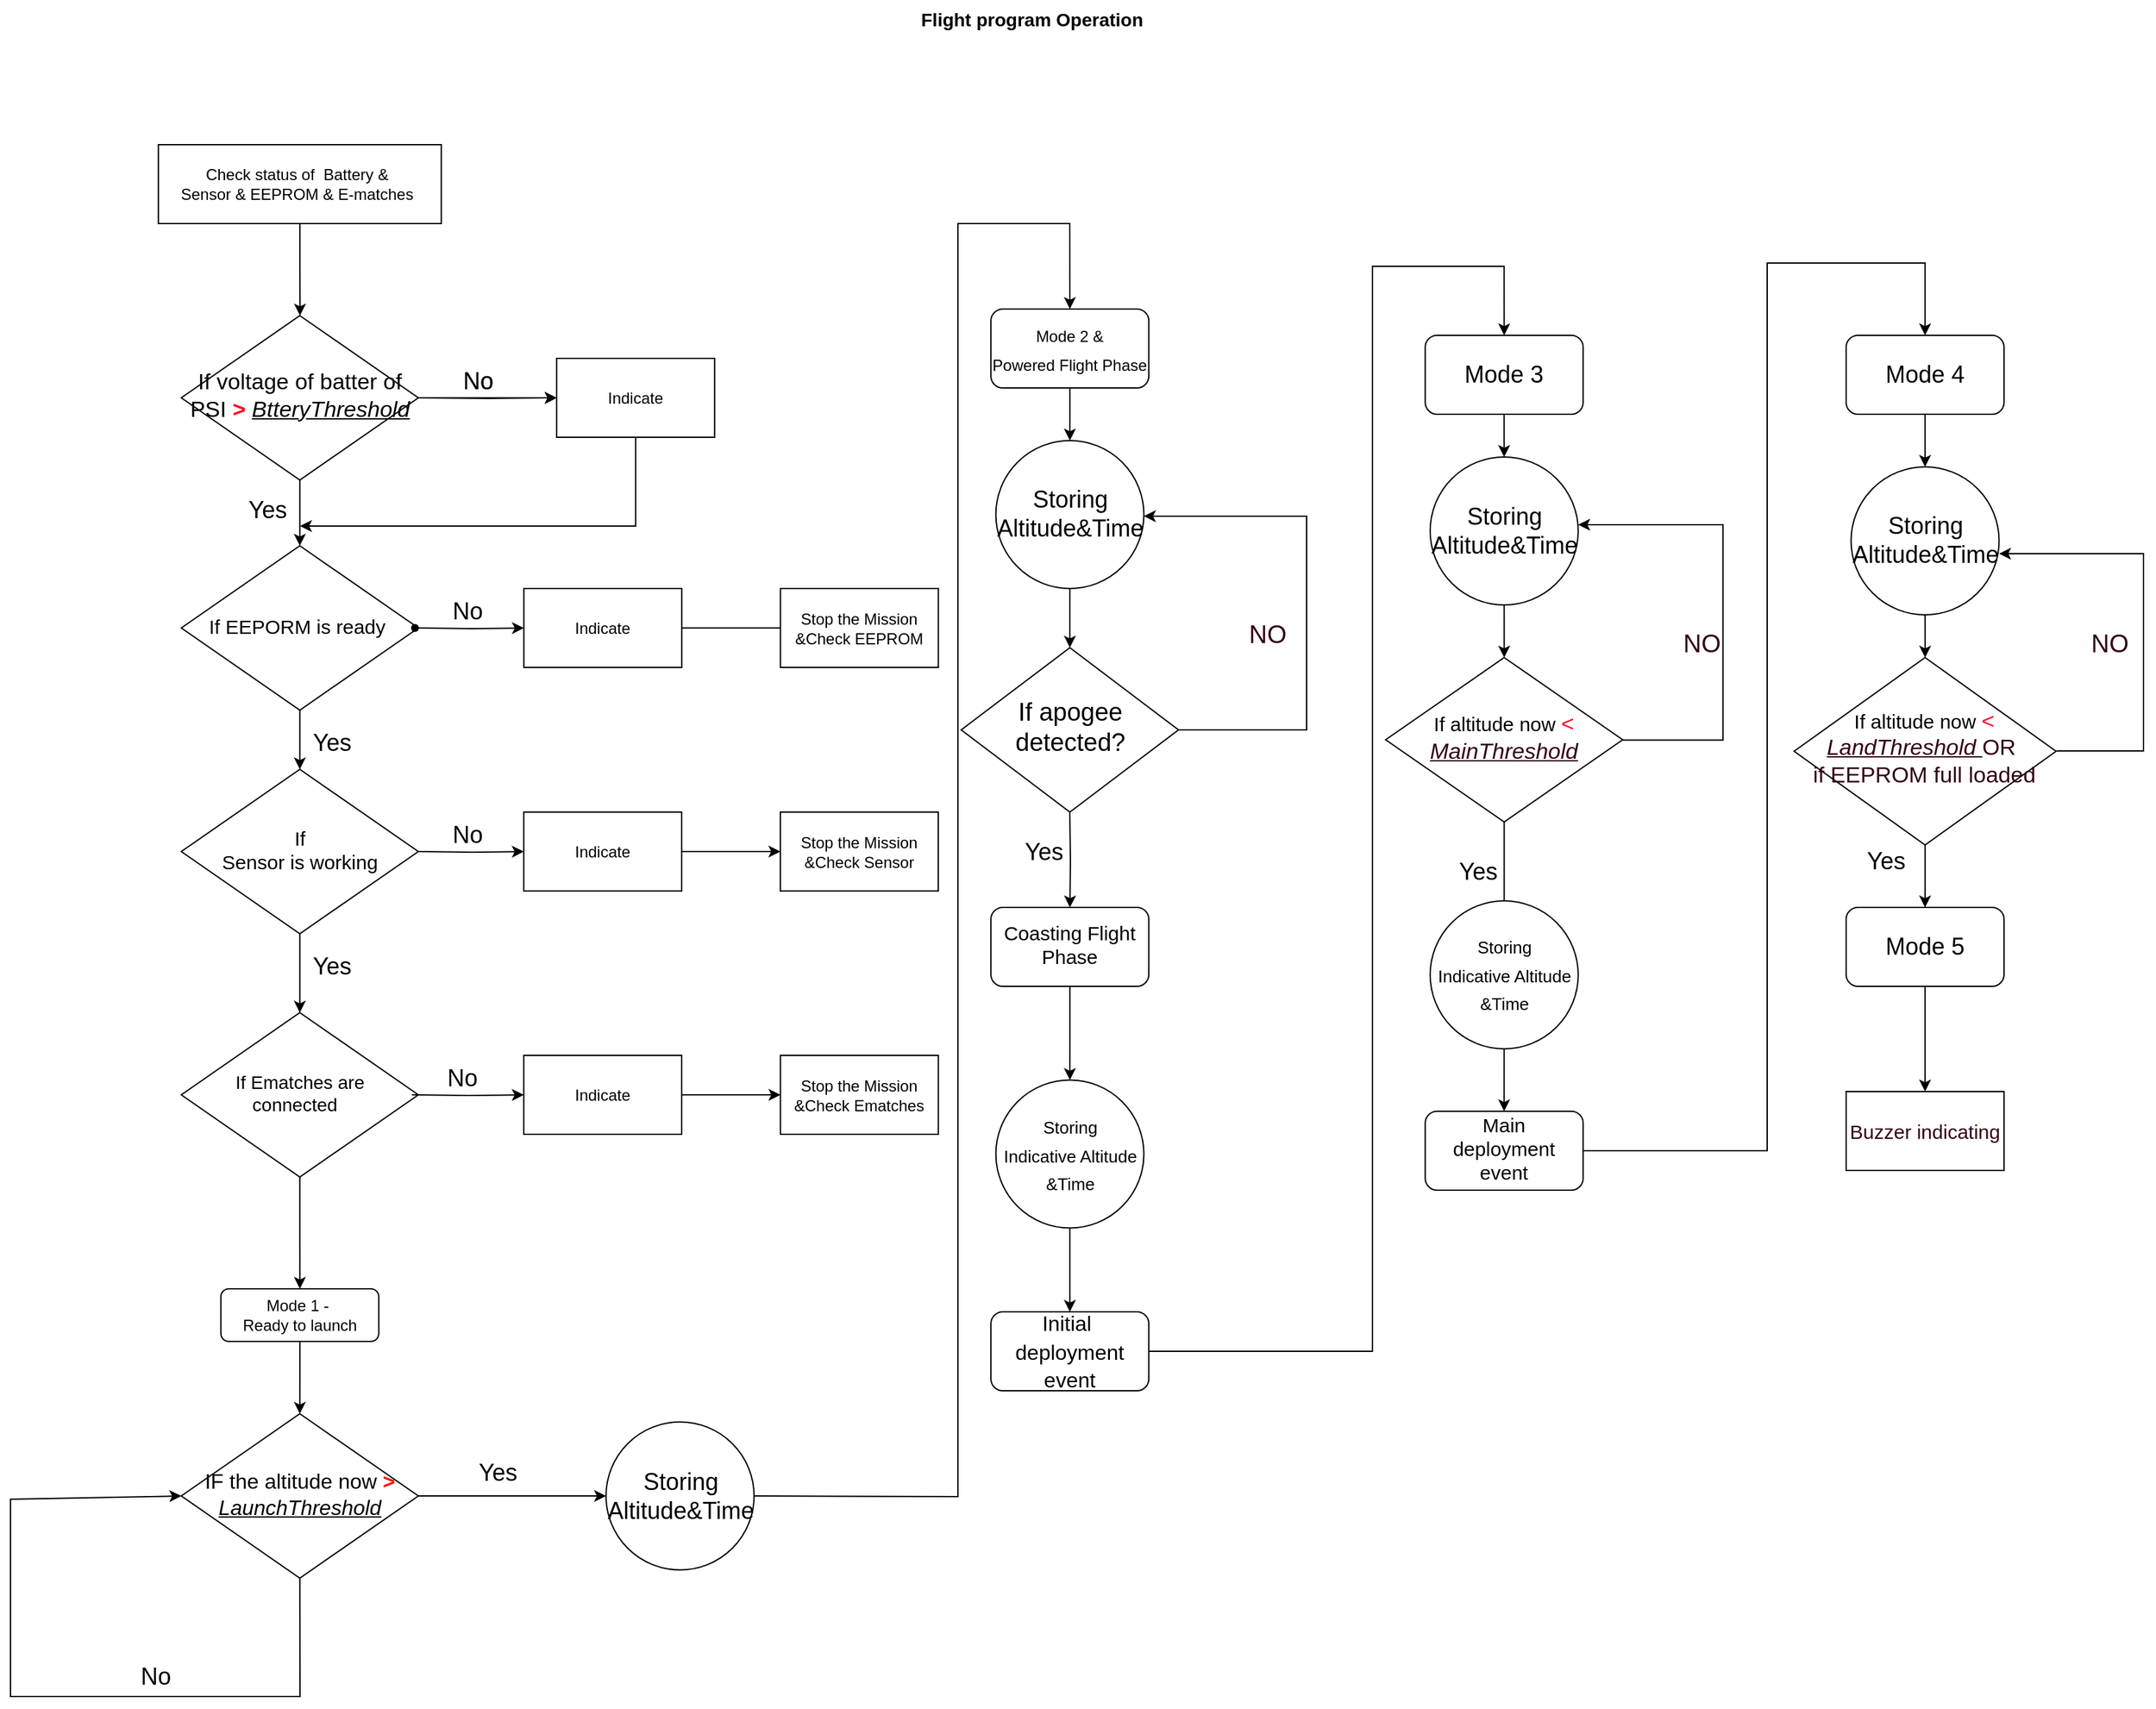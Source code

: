<mxfile version="17.4.6" type="device"><diagram id="C5RBs43oDa-KdzZeNtuy" name="Page-1"><mxGraphModel dx="311" dy="1772" grid="1" gridSize="10" guides="1" tooltips="1" connect="1" arrows="1" fold="1" page="1" pageScale="1" pageWidth="827" pageHeight="1169" math="0" shadow="0"><root><mxCell id="WIyWlLk6GJQsqaUBKTNV-0"/><mxCell id="WIyWlLk6GJQsqaUBKTNV-1" parent="WIyWlLk6GJQsqaUBKTNV-0"/><mxCell id="fa7HkZeLNFSOT3zrLutz-175" value="" style="edgeStyle=orthogonalEdgeStyle;rounded=0;orthogonalLoop=1;jettySize=auto;html=1;" parent="WIyWlLk6GJQsqaUBKTNV-1" source="fa7HkZeLNFSOT3zrLutz-176" edge="1"><mxGeometry relative="1" as="geometry"><mxPoint x="1070" y="-210" as="targetPoint"/></mxGeometry></mxCell><mxCell id="fa7HkZeLNFSOT3zrLutz-176" value="Check status of&amp;nbsp; Battery &amp;amp;&amp;nbsp;&lt;br&gt;Sensor &amp;amp; EEPROM &amp;amp; E-matches&amp;nbsp;" style="rounded=0;whiteSpace=wrap;html=1;fontColor=default;strokeColor=default;fillColor=default;" parent="WIyWlLk6GJQsqaUBKTNV-1" vertex="1"><mxGeometry x="962.36" y="-340" width="215" height="60" as="geometry"/></mxCell><mxCell id="fa7HkZeLNFSOT3zrLutz-199" value="&lt;strong style=&quot;box-sizing: border-box ; font-weight: bolder ; font-size: 14px ; font-style: normal ; letter-spacing: normal ; text-align: left ; text-indent: 0px ; text-transform: none ; word-spacing: 0px ; background-color: rgb(255 , 255 , 255)&quot;&gt;Flight program Operation&lt;br&gt;&lt;br&gt;&lt;/strong&gt;" style="text;whiteSpace=wrap;html=1;fontColor=default;" parent="WIyWlLk6GJQsqaUBKTNV-1" vertex="1"><mxGeometry x="1540" y="-450" width="185.14" height="30" as="geometry"/></mxCell><mxCell id="byVWKAWl2Im6Nsy-LU56-6" value="" style="edgeStyle=orthogonalEdgeStyle;rounded=0;orthogonalLoop=1;jettySize=auto;html=1;fontSize=18;" parent="WIyWlLk6GJQsqaUBKTNV-1" source="byVWKAWl2Im6Nsy-LU56-0" target="byVWKAWl2Im6Nsy-LU56-3" edge="1"><mxGeometry relative="1" as="geometry"/></mxCell><mxCell id="byVWKAWl2Im6Nsy-LU56-15" value="" style="edgeStyle=orthogonalEdgeStyle;rounded=0;orthogonalLoop=1;jettySize=auto;html=1;fontSize=18;" parent="WIyWlLk6GJQsqaUBKTNV-1" source="byVWKAWl2Im6Nsy-LU56-0" target="byVWKAWl2Im6Nsy-LU56-13" edge="1"><mxGeometry relative="1" as="geometry"/></mxCell><mxCell id="byVWKAWl2Im6Nsy-LU56-0" value="&lt;font style=&quot;font-size: 17px&quot;&gt;&lt;font style=&quot;font-size: 17px&quot;&gt;If voltage of batter of PSI&lt;/font&gt;&lt;font style=&quot;font-size: 17px&quot;&gt; &lt;b&gt;&lt;font color=&quot;#ff051e&quot;&gt;&amp;gt;&lt;/font&gt;&lt;/b&gt;&lt;/font&gt; &lt;i&gt;&lt;u&gt;BtteryThreshold&lt;/u&gt;&lt;/i&gt;&lt;/font&gt;" style="rhombus;whiteSpace=wrap;html=1;shadow=0;fontFamily=Helvetica;fontSize=12;align=center;strokeWidth=1;spacing=6;spacingTop=-4;fillColor=default;strokeColor=default;fontColor=default;" parent="WIyWlLk6GJQsqaUBKTNV-1" vertex="1"><mxGeometry x="979.79" y="-210" width="180.14" height="125" as="geometry"/></mxCell><mxCell id="byVWKAWl2Im6Nsy-LU56-7" value="" style="edgeStyle=orthogonalEdgeStyle;rounded=0;orthogonalLoop=1;jettySize=auto;html=1;fontSize=18;" parent="WIyWlLk6GJQsqaUBKTNV-1" source="byVWKAWl2Im6Nsy-LU56-3" target="byVWKAWl2Im6Nsy-LU56-4" edge="1"><mxGeometry relative="1" as="geometry"/></mxCell><mxCell id="byVWKAWl2Im6Nsy-LU56-3" value="&lt;font style=&quot;font-size: 15px&quot;&gt;If EEPORM is ready&amp;nbsp;&lt;/font&gt;" style="rhombus;whiteSpace=wrap;html=1;shadow=0;fontFamily=Helvetica;fontSize=12;align=center;strokeWidth=1;spacing=6;spacingTop=-4;fillColor=default;strokeColor=default;fontColor=default;" parent="WIyWlLk6GJQsqaUBKTNV-1" vertex="1"><mxGeometry x="979.79" y="-35" width="180.14" height="125" as="geometry"/></mxCell><mxCell id="byVWKAWl2Im6Nsy-LU56-8" value="" style="edgeStyle=orthogonalEdgeStyle;rounded=0;orthogonalLoop=1;jettySize=auto;html=1;fontSize=18;" parent="WIyWlLk6GJQsqaUBKTNV-1" source="byVWKAWl2Im6Nsy-LU56-4" target="byVWKAWl2Im6Nsy-LU56-5" edge="1"><mxGeometry relative="1" as="geometry"/></mxCell><mxCell id="byVWKAWl2Im6Nsy-LU56-4" value="&lt;font style=&quot;font-size: 15px&quot;&gt;If &lt;br&gt;Sensor is working&lt;/font&gt;" style="rhombus;whiteSpace=wrap;html=1;shadow=0;fontFamily=Helvetica;fontSize=12;align=center;strokeWidth=1;spacing=6;spacingTop=-4;fillColor=default;strokeColor=default;fontColor=default;" parent="WIyWlLk6GJQsqaUBKTNV-1" vertex="1"><mxGeometry x="979.79" y="135" width="180.14" height="125" as="geometry"/></mxCell><mxCell id="byVWKAWl2Im6Nsy-LU56-44" value="" style="edgeStyle=orthogonalEdgeStyle;rounded=0;orthogonalLoop=1;jettySize=auto;html=1;fontSize=18;" parent="WIyWlLk6GJQsqaUBKTNV-1" source="byVWKAWl2Im6Nsy-LU56-5" target="byVWKAWl2Im6Nsy-LU56-43" edge="1"><mxGeometry relative="1" as="geometry"/></mxCell><mxCell id="byVWKAWl2Im6Nsy-LU56-5" value="&lt;font style=&quot;font-size: 14px&quot;&gt;If Ematches are connected&amp;nbsp;&amp;nbsp;&lt;/font&gt;" style="rhombus;whiteSpace=wrap;html=1;shadow=0;fontFamily=Helvetica;fontSize=12;align=center;strokeWidth=1;spacing=6;spacingTop=-4;fillColor=default;strokeColor=default;fontColor=default;" parent="WIyWlLk6GJQsqaUBKTNV-1" vertex="1"><mxGeometry x="979.79" y="320" width="180.14" height="125" as="geometry"/></mxCell><mxCell id="byVWKAWl2Im6Nsy-LU56-9" value="Yes" style="text;html=1;align=center;verticalAlign=middle;resizable=0;points=[];autosize=1;strokeColor=none;fillColor=none;fontSize=18;" parent="WIyWlLk6GJQsqaUBKTNV-1" vertex="1"><mxGeometry x="1025.07" y="-77.5" width="40" height="30" as="geometry"/></mxCell><mxCell id="byVWKAWl2Im6Nsy-LU56-10" value="Yes" style="text;html=1;align=center;verticalAlign=middle;resizable=0;points=[];autosize=1;strokeColor=none;fillColor=none;fontSize=18;" parent="WIyWlLk6GJQsqaUBKTNV-1" vertex="1"><mxGeometry x="1074.0" y="100" width="40" height="30" as="geometry"/></mxCell><mxCell id="byVWKAWl2Im6Nsy-LU56-11" value="Yes" style="text;html=1;align=center;verticalAlign=middle;resizable=0;points=[];autosize=1;strokeColor=none;fillColor=none;fontSize=18;" parent="WIyWlLk6GJQsqaUBKTNV-1" vertex="1"><mxGeometry x="1074.0" y="270" width="40" height="30" as="geometry"/></mxCell><mxCell id="byVWKAWl2Im6Nsy-LU56-12" value="No" style="text;html=1;align=center;verticalAlign=middle;resizable=0;points=[];autosize=1;strokeColor=none;fillColor=none;fontSize=18;" parent="WIyWlLk6GJQsqaUBKTNV-1" vertex="1"><mxGeometry x="1185.07" y="-175" width="40" height="30" as="geometry"/></mxCell><mxCell id="byVWKAWl2Im6Nsy-LU56-17" value="" style="edgeStyle=orthogonalEdgeStyle;rounded=0;orthogonalLoop=1;jettySize=auto;html=1;fontSize=18;" parent="WIyWlLk6GJQsqaUBKTNV-1" source="byVWKAWl2Im6Nsy-LU56-13" edge="1"><mxGeometry relative="1" as="geometry"><mxPoint x="1070" y="-50" as="targetPoint"/><Array as="points"><mxPoint x="1325" y="-50"/></Array></mxGeometry></mxCell><mxCell id="byVWKAWl2Im6Nsy-LU56-13" value="Indicate" style="rounded=0;whiteSpace=wrap;html=1;fontColor=default;strokeColor=default;fillColor=default;" parent="WIyWlLk6GJQsqaUBKTNV-1" vertex="1"><mxGeometry x="1265.07" y="-177.5" width="120" height="60" as="geometry"/></mxCell><mxCell id="byVWKAWl2Im6Nsy-LU56-16" value="" style="shape=waypoint;sketch=0;size=6;pointerEvents=1;points=[];fillColor=default;resizable=0;rotatable=0;perimeter=centerPerimeter;snapToPoint=1;rounded=0;" parent="WIyWlLk6GJQsqaUBKTNV-1" vertex="1"><mxGeometry x="1137.36" y="7.5" width="40" height="40" as="geometry"/></mxCell><mxCell id="byVWKAWl2Im6Nsy-LU56-18" value="No" style="text;html=1;align=center;verticalAlign=middle;resizable=0;points=[];autosize=1;strokeColor=none;fillColor=none;fontSize=18;" parent="WIyWlLk6GJQsqaUBKTNV-1" vertex="1"><mxGeometry x="1185.07" y="-175" width="40" height="30" as="geometry"/></mxCell><mxCell id="byVWKAWl2Im6Nsy-LU56-19" value="" style="edgeStyle=orthogonalEdgeStyle;rounded=0;orthogonalLoop=1;jettySize=auto;html=1;fontSize=18;" parent="WIyWlLk6GJQsqaUBKTNV-1" target="byVWKAWl2Im6Nsy-LU56-20" edge="1"><mxGeometry relative="1" as="geometry"><mxPoint x="1159.93" y="-147.5" as="sourcePoint"/></mxGeometry></mxCell><mxCell id="byVWKAWl2Im6Nsy-LU56-20" value="Indicate" style="rounded=0;whiteSpace=wrap;html=1;fontColor=default;strokeColor=default;fillColor=default;" parent="WIyWlLk6GJQsqaUBKTNV-1" vertex="1"><mxGeometry x="1265.07" y="-177.5" width="120" height="60" as="geometry"/></mxCell><mxCell id="byVWKAWl2Im6Nsy-LU56-26" value="" style="edgeStyle=orthogonalEdgeStyle;rounded=0;orthogonalLoop=1;jettySize=auto;html=1;fontSize=18;" parent="WIyWlLk6GJQsqaUBKTNV-1" target="byVWKAWl2Im6Nsy-LU56-27" edge="1"><mxGeometry relative="1" as="geometry"><mxPoint x="1159.93" y="27.5" as="sourcePoint"/></mxGeometry></mxCell><mxCell id="byVWKAWl2Im6Nsy-LU56-30" value="" style="edgeStyle=orthogonalEdgeStyle;rounded=0;orthogonalLoop=1;jettySize=auto;html=1;fontSize=18;" parent="WIyWlLk6GJQsqaUBKTNV-1" source="byVWKAWl2Im6Nsy-LU56-27" target="byVWKAWl2Im6Nsy-LU56-29" edge="1"><mxGeometry relative="1" as="geometry"/></mxCell><mxCell id="byVWKAWl2Im6Nsy-LU56-27" value="Indicate" style="rounded=0;whiteSpace=wrap;html=1;fontColor=default;strokeColor=default;fillColor=default;" parent="WIyWlLk6GJQsqaUBKTNV-1" vertex="1"><mxGeometry x="1240.14" y="-2.5" width="120" height="60" as="geometry"/></mxCell><mxCell id="byVWKAWl2Im6Nsy-LU56-28" value="No" style="text;html=1;align=center;verticalAlign=middle;resizable=0;points=[];autosize=1;strokeColor=none;fillColor=none;fontSize=18;" parent="WIyWlLk6GJQsqaUBKTNV-1" vertex="1"><mxGeometry x="1177.36" width="40" height="30" as="geometry"/></mxCell><mxCell id="byVWKAWl2Im6Nsy-LU56-29" value="" style="shape=waypoint;sketch=0;size=6;pointerEvents=1;points=[];fillColor=default;resizable=0;rotatable=0;perimeter=centerPerimeter;snapToPoint=1;rounded=0;" parent="WIyWlLk6GJQsqaUBKTNV-1" vertex="1"><mxGeometry x="1475.07" y="7.5" width="40" height="40" as="geometry"/></mxCell><mxCell id="byVWKAWl2Im6Nsy-LU56-31" value="Stop the Mission &amp;amp;Check EEPROM" style="rounded=0;whiteSpace=wrap;html=1;fontColor=default;strokeColor=default;fillColor=default;" parent="WIyWlLk6GJQsqaUBKTNV-1" vertex="1"><mxGeometry x="1435.14" y="-2.5" width="120" height="60" as="geometry"/></mxCell><mxCell id="byVWKAWl2Im6Nsy-LU56-32" value="" style="edgeStyle=orthogonalEdgeStyle;rounded=0;orthogonalLoop=1;jettySize=auto;html=1;fontSize=18;" parent="WIyWlLk6GJQsqaUBKTNV-1" target="byVWKAWl2Im6Nsy-LU56-33" edge="1"><mxGeometry relative="1" as="geometry"><mxPoint x="1159.93" y="197.5" as="sourcePoint"/></mxGeometry></mxCell><mxCell id="byVWKAWl2Im6Nsy-LU56-36" value="" style="edgeStyle=orthogonalEdgeStyle;rounded=0;orthogonalLoop=1;jettySize=auto;html=1;fontSize=18;" parent="WIyWlLk6GJQsqaUBKTNV-1" source="byVWKAWl2Im6Nsy-LU56-33" target="byVWKAWl2Im6Nsy-LU56-35" edge="1"><mxGeometry relative="1" as="geometry"/></mxCell><mxCell id="byVWKAWl2Im6Nsy-LU56-33" value="Indicate" style="rounded=0;whiteSpace=wrap;html=1;fontColor=default;strokeColor=default;fillColor=default;" parent="WIyWlLk6GJQsqaUBKTNV-1" vertex="1"><mxGeometry x="1240.07" y="167.5" width="120" height="60" as="geometry"/></mxCell><mxCell id="byVWKAWl2Im6Nsy-LU56-34" value="No" style="text;html=1;align=center;verticalAlign=middle;resizable=0;points=[];autosize=1;strokeColor=none;fillColor=none;fontSize=18;" parent="WIyWlLk6GJQsqaUBKTNV-1" vertex="1"><mxGeometry x="1177.36" y="170" width="40" height="30" as="geometry"/></mxCell><mxCell id="byVWKAWl2Im6Nsy-LU56-35" value="Stop the Mission &amp;amp;Check Sensor" style="rounded=0;whiteSpace=wrap;html=1;fontColor=default;strokeColor=default;fillColor=default;" parent="WIyWlLk6GJQsqaUBKTNV-1" vertex="1"><mxGeometry x="1435.07" y="167.5" width="120" height="60" as="geometry"/></mxCell><mxCell id="byVWKAWl2Im6Nsy-LU56-37" value="" style="edgeStyle=orthogonalEdgeStyle;rounded=0;orthogonalLoop=1;jettySize=auto;html=1;fontSize=18;" parent="WIyWlLk6GJQsqaUBKTNV-1" target="byVWKAWl2Im6Nsy-LU56-39" edge="1"><mxGeometry relative="1" as="geometry"><mxPoint x="1155.07" y="382.5" as="sourcePoint"/></mxGeometry></mxCell><mxCell id="byVWKAWl2Im6Nsy-LU56-38" value="" style="edgeStyle=orthogonalEdgeStyle;rounded=0;orthogonalLoop=1;jettySize=auto;html=1;fontSize=18;" parent="WIyWlLk6GJQsqaUBKTNV-1" source="byVWKAWl2Im6Nsy-LU56-39" target="byVWKAWl2Im6Nsy-LU56-41" edge="1"><mxGeometry relative="1" as="geometry"/></mxCell><mxCell id="byVWKAWl2Im6Nsy-LU56-39" value="Indicate" style="rounded=0;whiteSpace=wrap;html=1;fontColor=default;strokeColor=default;fillColor=default;" parent="WIyWlLk6GJQsqaUBKTNV-1" vertex="1"><mxGeometry x="1240.07" y="352.5" width="120" height="60" as="geometry"/></mxCell><mxCell id="byVWKAWl2Im6Nsy-LU56-40" value="No" style="text;html=1;align=center;verticalAlign=middle;resizable=0;points=[];autosize=1;strokeColor=none;fillColor=none;fontSize=18;" parent="WIyWlLk6GJQsqaUBKTNV-1" vertex="1"><mxGeometry x="1172.5" y="355" width="40" height="30" as="geometry"/></mxCell><mxCell id="byVWKAWl2Im6Nsy-LU56-41" value="Stop the Mission &amp;amp;Check Ematches" style="rounded=0;whiteSpace=wrap;html=1;fontColor=default;strokeColor=default;fillColor=default;" parent="WIyWlLk6GJQsqaUBKTNV-1" vertex="1"><mxGeometry x="1435.14" y="352.5" width="120" height="60" as="geometry"/></mxCell><mxCell id="byVWKAWl2Im6Nsy-LU56-57" value="" style="edgeStyle=orthogonalEdgeStyle;rounded=0;orthogonalLoop=1;jettySize=auto;html=1;fontSize=19;fontColor=#FF1303;" parent="WIyWlLk6GJQsqaUBKTNV-1" source="byVWKAWl2Im6Nsy-LU56-43" target="byVWKAWl2Im6Nsy-LU56-45" edge="1"><mxGeometry relative="1" as="geometry"/></mxCell><mxCell id="byVWKAWl2Im6Nsy-LU56-43" value="Mode 1 -&amp;nbsp;&lt;br&gt;Ready to launch" style="rounded=1;whiteSpace=wrap;html=1;fontSize=12;glass=0;strokeWidth=1;shadow=0;fillColor=default;strokeColor=default;fontColor=default;" parent="WIyWlLk6GJQsqaUBKTNV-1" vertex="1"><mxGeometry x="1009.86" y="530" width="120" height="40" as="geometry"/></mxCell><mxCell id="byVWKAWl2Im6Nsy-LU56-47" value="" style="edgeStyle=orthogonalEdgeStyle;rounded=0;orthogonalLoop=1;jettySize=auto;html=1;fontSize=19;fontColor=#FF1303;" parent="WIyWlLk6GJQsqaUBKTNV-1" source="byVWKAWl2Im6Nsy-LU56-45" target="byVWKAWl2Im6Nsy-LU56-46" edge="1"><mxGeometry relative="1" as="geometry"/></mxCell><mxCell id="byVWKAWl2Im6Nsy-LU56-45" value="&lt;font style=&quot;font-size: 16px&quot;&gt;IF the altitude now &lt;font style=&quot;font-size: 16px&quot;&gt;&lt;b&gt;&lt;font color=&quot;#ff1303&quot;&gt;&amp;gt;&lt;/font&gt;&lt;/b&gt;&lt;br&gt;&lt;i&gt;&lt;u&gt;LaunchThreshold&lt;/u&gt;&lt;/i&gt;&lt;br&gt;&lt;/font&gt;&lt;/font&gt;" style="rhombus;whiteSpace=wrap;html=1;shadow=0;fontFamily=Helvetica;fontSize=12;align=center;strokeWidth=1;spacing=6;spacingTop=-4;fillColor=default;strokeColor=default;fontColor=default;" parent="WIyWlLk6GJQsqaUBKTNV-1" vertex="1"><mxGeometry x="979.79" y="625" width="180.14" height="125" as="geometry"/></mxCell><mxCell id="byVWKAWl2Im6Nsy-LU56-46" value="Storing Altitude&amp;amp;Time" style="ellipse;whiteSpace=wrap;html=1;aspect=fixed;fontSize=18;" parent="WIyWlLk6GJQsqaUBKTNV-1" vertex="1"><mxGeometry x="1302.57" y="631.25" width="112.5" height="112.5" as="geometry"/></mxCell><mxCell id="byVWKAWl2Im6Nsy-LU56-48" value="Yes" style="text;html=1;align=center;verticalAlign=middle;resizable=0;points=[];autosize=1;strokeColor=none;fillColor=none;fontSize=18;" parent="WIyWlLk6GJQsqaUBKTNV-1" vertex="1"><mxGeometry x="1200.07" y="655" width="40" height="30" as="geometry"/></mxCell><mxCell id="byVWKAWl2Im6Nsy-LU56-49" value="No" style="text;html=1;align=center;verticalAlign=middle;resizable=0;points=[];autosize=1;strokeColor=none;fillColor=none;fontSize=18;" parent="WIyWlLk6GJQsqaUBKTNV-1" vertex="1"><mxGeometry x="939.79" y="810" width="40" height="30" as="geometry"/></mxCell><mxCell id="byVWKAWl2Im6Nsy-LU56-60" value="" style="endArrow=classic;html=1;rounded=0;fontSize=19;fontColor=#FF1303;exitX=1;exitY=0.5;exitDx=0;exitDy=0;entryX=0.5;entryY=0;entryDx=0;entryDy=0;" parent="WIyWlLk6GJQsqaUBKTNV-1" source="byVWKAWl2Im6Nsy-LU56-46" target="byVWKAWl2Im6Nsy-LU56-96" edge="1"><mxGeometry width="50" height="50" relative="1" as="geometry"><mxPoint x="830" y="400" as="sourcePoint"/><mxPoint x="1780" y="-260" as="targetPoint"/><Array as="points"><mxPoint x="1570" y="688"/><mxPoint x="1570" y="-280"/><mxPoint x="1655" y="-280"/></Array></mxGeometry></mxCell><mxCell id="byVWKAWl2Im6Nsy-LU56-66" value="" style="edgeStyle=orthogonalEdgeStyle;rounded=0;orthogonalLoop=1;jettySize=auto;html=1;fontSize=19;fontColor=#FF1303;" parent="WIyWlLk6GJQsqaUBKTNV-1" source="byVWKAWl2Im6Nsy-LU56-63" edge="1"><mxGeometry relative="1" as="geometry"><mxPoint x="1655.07" y="42.5" as="targetPoint"/></mxGeometry></mxCell><mxCell id="byVWKAWl2Im6Nsy-LU56-63" value="Storing Altitude&amp;amp;Time" style="ellipse;whiteSpace=wrap;html=1;aspect=fixed;fontSize=18;" parent="WIyWlLk6GJQsqaUBKTNV-1" vertex="1"><mxGeometry x="1598.82" y="-115" width="112.5" height="112.5" as="geometry"/></mxCell><mxCell id="byVWKAWl2Im6Nsy-LU56-71" value="" style="edgeStyle=orthogonalEdgeStyle;rounded=0;orthogonalLoop=1;jettySize=auto;html=1;fontSize=19;fontColor=#33001A;" parent="WIyWlLk6GJQsqaUBKTNV-1" target="byVWKAWl2Im6Nsy-LU56-70" edge="1"><mxGeometry relative="1" as="geometry"><mxPoint x="1655" y="167.451" as="sourcePoint"/></mxGeometry></mxCell><mxCell id="byVWKAWl2Im6Nsy-LU56-65" value="&lt;font style=&quot;font-size: 19px&quot;&gt;If apogee detected?&lt;/font&gt;" style="rhombus;whiteSpace=wrap;html=1;shadow=0;fontFamily=Helvetica;fontSize=12;align=center;strokeWidth=1;spacing=6;spacingTop=-4;fillColor=default;strokeColor=default;fontColor=default;" parent="WIyWlLk6GJQsqaUBKTNV-1" vertex="1"><mxGeometry x="1572.5" y="42.5" width="165.14" height="125" as="geometry"/></mxCell><mxCell id="byVWKAWl2Im6Nsy-LU56-69" value="&lt;font color=&quot;#33001a&quot;&gt;NO&lt;/font&gt;" style="text;html=1;align=center;verticalAlign=middle;resizable=0;points=[];autosize=1;strokeColor=none;fillColor=none;fontSize=19;fontColor=#FF1303;" parent="WIyWlLk6GJQsqaUBKTNV-1" vertex="1"><mxGeometry x="1785.07" y="17.5" width="40" height="30" as="geometry"/></mxCell><mxCell id="byVWKAWl2Im6Nsy-LU56-74" value="" style="edgeStyle=orthogonalEdgeStyle;rounded=0;orthogonalLoop=1;jettySize=auto;html=1;fontSize=15;fontColor=#33001A;" parent="WIyWlLk6GJQsqaUBKTNV-1" source="byVWKAWl2Im6Nsy-LU56-70" target="byVWKAWl2Im6Nsy-LU56-73" edge="1"><mxGeometry relative="1" as="geometry"/></mxCell><mxCell id="byVWKAWl2Im6Nsy-LU56-70" value="&lt;font style=&quot;font-size: 15px&quot;&gt;Coasting Flight Phase&lt;/font&gt;" style="rounded=1;whiteSpace=wrap;html=1;shadow=0;strokeWidth=1;spacing=6;spacingTop=-4;" parent="WIyWlLk6GJQsqaUBKTNV-1" vertex="1"><mxGeometry x="1595.07" y="240" width="120" height="60" as="geometry"/></mxCell><mxCell id="byVWKAWl2Im6Nsy-LU56-72" value="Yes" style="text;html=1;align=center;verticalAlign=middle;resizable=0;points=[];autosize=1;strokeColor=none;fillColor=none;fontSize=18;" parent="WIyWlLk6GJQsqaUBKTNV-1" vertex="1"><mxGeometry x="1615.07" y="182.5" width="40" height="30" as="geometry"/></mxCell><mxCell id="byVWKAWl2Im6Nsy-LU56-73" value="&lt;font style=&quot;font-size: 13px&quot;&gt;Storing&lt;br&gt;Indicative Altitude&lt;br&gt;&amp;amp;Time&lt;/font&gt;" style="ellipse;whiteSpace=wrap;html=1;aspect=fixed;fontSize=18;" parent="WIyWlLk6GJQsqaUBKTNV-1" vertex="1"><mxGeometry x="1598.82" y="371.25" width="112.5" height="112.5" as="geometry"/></mxCell><mxCell id="byVWKAWl2Im6Nsy-LU56-78" value="" style="edgeStyle=orthogonalEdgeStyle;rounded=0;orthogonalLoop=1;jettySize=auto;html=1;fontSize=16;fontColor=#33001A;exitX=0.5;exitY=1;exitDx=0;exitDy=0;" parent="WIyWlLk6GJQsqaUBKTNV-1" source="byVWKAWl2Im6Nsy-LU56-73" target="byVWKAWl2Im6Nsy-LU56-77" edge="1"><mxGeometry relative="1" as="geometry"><mxPoint x="1655.07" y="650" as="sourcePoint"/></mxGeometry></mxCell><mxCell id="byVWKAWl2Im6Nsy-LU56-80" value="" style="edgeStyle=orthogonalEdgeStyle;rounded=0;orthogonalLoop=1;jettySize=auto;html=1;fontSize=16;fontColor=#33001A;entryX=0.5;entryY=0;entryDx=0;entryDy=0;" parent="WIyWlLk6GJQsqaUBKTNV-1" source="byVWKAWl2Im6Nsy-LU56-77" target="byVWKAWl2Im6Nsy-LU56-79" edge="1"><mxGeometry relative="1" as="geometry"><mxPoint x="1995.07" y="-247.5" as="targetPoint"/><Array as="points"><mxPoint x="1885.07" y="577.5"/><mxPoint x="1885.07" y="-247.5"/><mxPoint x="1985.07" y="-247.5"/></Array></mxGeometry></mxCell><mxCell id="byVWKAWl2Im6Nsy-LU56-77" value="&lt;span style=&quot;font-size: 16px&quot;&gt;Initial&amp;nbsp; deployment event&lt;/span&gt;" style="rounded=1;whiteSpace=wrap;html=1;fontSize=18;" parent="WIyWlLk6GJQsqaUBKTNV-1" vertex="1"><mxGeometry x="1595.07" y="547.5" width="120" height="60" as="geometry"/></mxCell><mxCell id="byVWKAWl2Im6Nsy-LU56-86" value="" style="edgeStyle=orthogonalEdgeStyle;rounded=0;orthogonalLoop=1;jettySize=auto;html=1;fontSize=15;fontColor=#FF051E;" parent="WIyWlLk6GJQsqaUBKTNV-1" source="byVWKAWl2Im6Nsy-LU56-79" target="byVWKAWl2Im6Nsy-LU56-85" edge="1"><mxGeometry relative="1" as="geometry"/></mxCell><mxCell id="byVWKAWl2Im6Nsy-LU56-79" value="Mode 3" style="whiteSpace=wrap;html=1;fontSize=18;rounded=1;" parent="WIyWlLk6GJQsqaUBKTNV-1" vertex="1"><mxGeometry x="1925.14" y="-195" width="120" height="60" as="geometry"/></mxCell><mxCell id="byVWKAWl2Im6Nsy-LU56-84" value="" style="edgeStyle=orthogonalEdgeStyle;rounded=0;orthogonalLoop=1;jettySize=auto;html=1;fontSize=17;fontColor=#FF051E;" parent="WIyWlLk6GJQsqaUBKTNV-1" source="byVWKAWl2Im6Nsy-LU56-81" target="byVWKAWl2Im6Nsy-LU56-83" edge="1"><mxGeometry relative="1" as="geometry"/></mxCell><mxCell id="byVWKAWl2Im6Nsy-LU56-81" value="&lt;font&gt;&lt;span style=&quot;font-size: 15px&quot;&gt;If altitude now &lt;/span&gt;&lt;font color=&quot;#ff0f2f&quot; style=&quot;font-size: 17px&quot;&gt;&amp;lt; &lt;/font&gt;&lt;font style=&quot;font-size: 17px&quot; color=&quot;#33001a&quot;&gt;&lt;i&gt;&lt;u&gt;MainThreshold&lt;/u&gt;&lt;/i&gt;&lt;/font&gt;&lt;/font&gt;" style="rhombus;whiteSpace=wrap;html=1;shadow=0;fontFamily=Helvetica;fontSize=12;align=center;strokeWidth=1;spacing=6;spacingTop=-4;fillColor=default;strokeColor=default;fontColor=default;" parent="WIyWlLk6GJQsqaUBKTNV-1" vertex="1"><mxGeometry x="1895.07" y="50" width="180.14" height="125" as="geometry"/></mxCell><mxCell id="byVWKAWl2Im6Nsy-LU56-83" value="&lt;font style=&quot;font-size: 15px&quot;&gt;Main deployment event&lt;/font&gt;" style="rounded=1;whiteSpace=wrap;html=1;shadow=0;strokeWidth=1;spacing=6;spacingTop=-4;" parent="WIyWlLk6GJQsqaUBKTNV-1" vertex="1"><mxGeometry x="1925.14" y="395" width="120" height="60" as="geometry"/></mxCell><mxCell id="byVWKAWl2Im6Nsy-LU56-87" value="" style="edgeStyle=orthogonalEdgeStyle;rounded=0;orthogonalLoop=1;jettySize=auto;html=1;fontSize=15;fontColor=#FF051E;" parent="WIyWlLk6GJQsqaUBKTNV-1" source="byVWKAWl2Im6Nsy-LU56-85" target="byVWKAWl2Im6Nsy-LU56-81" edge="1"><mxGeometry relative="1" as="geometry"/></mxCell><mxCell id="byVWKAWl2Im6Nsy-LU56-85" value="Storing Altitude&amp;amp;Time" style="ellipse;whiteSpace=wrap;html=1;aspect=fixed;fontSize=18;" parent="WIyWlLk6GJQsqaUBKTNV-1" vertex="1"><mxGeometry x="1928.89" y="-102.5" width="112.5" height="112.5" as="geometry"/></mxCell><mxCell id="byVWKAWl2Im6Nsy-LU56-88" value="Yes" style="text;html=1;align=center;verticalAlign=middle;resizable=0;points=[];autosize=1;strokeColor=none;fillColor=none;fontSize=18;" parent="WIyWlLk6GJQsqaUBKTNV-1" vertex="1"><mxGeometry x="1945.0" y="197.5" width="40" height="30" as="geometry"/></mxCell><mxCell id="byVWKAWl2Im6Nsy-LU56-89" value="&lt;font style=&quot;font-size: 13px&quot;&gt;Storing&lt;br&gt;Indicative Altitude&lt;br&gt;&amp;amp;Time&lt;/font&gt;" style="ellipse;whiteSpace=wrap;html=1;aspect=fixed;fontSize=18;" parent="WIyWlLk6GJQsqaUBKTNV-1" vertex="1"><mxGeometry x="1928.89" y="235" width="112.5" height="112.5" as="geometry"/></mxCell><mxCell id="byVWKAWl2Im6Nsy-LU56-90" value="" style="edgeStyle=orthogonalEdgeStyle;rounded=0;orthogonalLoop=1;jettySize=auto;html=1;fontSize=19;fontColor=#FF1303;entryX=1;entryY=0.5;entryDx=0;entryDy=0;exitX=1;exitY=0.5;exitDx=0;exitDy=0;" parent="WIyWlLk6GJQsqaUBKTNV-1" edge="1" source="byVWKAWl2Im6Nsy-LU56-65"><mxGeometry relative="1" as="geometry"><mxPoint x="1740" y="106" as="sourcePoint"/><mxPoint x="1711.32" y="-57.5" as="targetPoint"/><Array as="points"><mxPoint x="1835" y="105"/><mxPoint x="1835" y="-57"/></Array></mxGeometry></mxCell><mxCell id="byVWKAWl2Im6Nsy-LU56-91" value="" style="edgeStyle=orthogonalEdgeStyle;rounded=0;orthogonalLoop=1;jettySize=auto;html=1;fontSize=19;fontColor=#FF1303;entryX=1;entryY=0.5;entryDx=0;entryDy=0;" parent="WIyWlLk6GJQsqaUBKTNV-1" edge="1"><mxGeometry relative="1" as="geometry"><mxPoint x="2075.179" y="112.728" as="sourcePoint"/><mxPoint x="2041.39" y="-51" as="targetPoint"/><Array as="points"><mxPoint x="2151.39" y="112.73"/><mxPoint x="2151.39" y="-51.27"/></Array></mxGeometry></mxCell><mxCell id="byVWKAWl2Im6Nsy-LU56-92" value="&lt;font color=&quot;#33001a&quot;&gt;NO&lt;/font&gt;" style="text;html=1;align=center;verticalAlign=middle;resizable=0;points=[];autosize=1;strokeColor=none;fillColor=none;fontSize=19;fontColor=#FF1303;" parent="WIyWlLk6GJQsqaUBKTNV-1" vertex="1"><mxGeometry x="2115.14" y="25" width="40" height="30" as="geometry"/></mxCell><mxCell id="byVWKAWl2Im6Nsy-LU56-93" value="" style="endArrow=classic;html=1;rounded=0;fontSize=15;fontColor=#FF051E;exitX=0.5;exitY=1;exitDx=0;exitDy=0;entryX=0;entryY=0.5;entryDx=0;entryDy=0;" parent="WIyWlLk6GJQsqaUBKTNV-1" source="byVWKAWl2Im6Nsy-LU56-45" target="byVWKAWl2Im6Nsy-LU56-45" edge="1"><mxGeometry width="50" height="50" relative="1" as="geometry"><mxPoint x="1130" y="720" as="sourcePoint"/><mxPoint x="1180" y="670" as="targetPoint"/><Array as="points"><mxPoint x="1070" y="840"/><mxPoint x="850" y="840"/><mxPoint x="850" y="690"/></Array></mxGeometry></mxCell><mxCell id="byVWKAWl2Im6Nsy-LU56-94" value="" style="endArrow=classic;html=1;rounded=0;fontSize=15;fontColor=#FF051E;exitX=1;exitY=0.5;exitDx=0;exitDy=0;entryX=0.5;entryY=0;entryDx=0;entryDy=0;" parent="WIyWlLk6GJQsqaUBKTNV-1" source="byVWKAWl2Im6Nsy-LU56-83" target="byVWKAWl2Im6Nsy-LU56-95" edge="1"><mxGeometry width="50" height="50" relative="1" as="geometry"><mxPoint x="1025" y="400" as="sourcePoint"/><mxPoint x="2185" y="-250" as="targetPoint"/><Array as="points"><mxPoint x="2185" y="425"/><mxPoint x="2185" y="-250"/><mxPoint x="2305" y="-250"/></Array></mxGeometry></mxCell><mxCell id="byVWKAWl2Im6Nsy-LU56-99" value="" style="edgeStyle=orthogonalEdgeStyle;rounded=0;orthogonalLoop=1;jettySize=auto;html=1;fontSize=15;fontColor=#FF051E;" parent="WIyWlLk6GJQsqaUBKTNV-1" source="byVWKAWl2Im6Nsy-LU56-95" target="byVWKAWl2Im6Nsy-LU56-98" edge="1"><mxGeometry relative="1" as="geometry"/></mxCell><mxCell id="byVWKAWl2Im6Nsy-LU56-95" value="Mode 4" style="whiteSpace=wrap;html=1;fontSize=18;rounded=1;" parent="WIyWlLk6GJQsqaUBKTNV-1" vertex="1"><mxGeometry x="2245.0" y="-195" width="120" height="60" as="geometry"/></mxCell><mxCell id="byVWKAWl2Im6Nsy-LU56-97" value="" style="edgeStyle=orthogonalEdgeStyle;rounded=0;orthogonalLoop=1;jettySize=auto;html=1;fontSize=15;fontColor=#FF051E;" parent="WIyWlLk6GJQsqaUBKTNV-1" source="byVWKAWl2Im6Nsy-LU56-96" target="byVWKAWl2Im6Nsy-LU56-63" edge="1"><mxGeometry relative="1" as="geometry"/></mxCell><mxCell id="byVWKAWl2Im6Nsy-LU56-96" value="&lt;span style=&quot;font-size: 12px&quot;&gt;Mode 2 &amp;amp;&lt;/span&gt;&lt;br style=&quot;font-size: 12px&quot;&gt;&lt;span style=&quot;font-size: 12px&quot;&gt;Powered Flight Phase&lt;/span&gt;" style="whiteSpace=wrap;html=1;fontSize=18;rounded=1;" parent="WIyWlLk6GJQsqaUBKTNV-1" vertex="1"><mxGeometry x="1595.07" y="-215" width="120" height="60" as="geometry"/></mxCell><mxCell id="byVWKAWl2Im6Nsy-LU56-101" value="" style="edgeStyle=orthogonalEdgeStyle;rounded=0;orthogonalLoop=1;jettySize=auto;html=1;fontSize=15;fontColor=#FF051E;" parent="WIyWlLk6GJQsqaUBKTNV-1" source="byVWKAWl2Im6Nsy-LU56-98" target="byVWKAWl2Im6Nsy-LU56-100" edge="1"><mxGeometry relative="1" as="geometry"/></mxCell><mxCell id="byVWKAWl2Im6Nsy-LU56-98" value="Storing Altitude&amp;amp;Time" style="ellipse;whiteSpace=wrap;html=1;aspect=fixed;fontSize=18;" parent="WIyWlLk6GJQsqaUBKTNV-1" vertex="1"><mxGeometry x="2248.75" y="-95" width="112.5" height="112.5" as="geometry"/></mxCell><mxCell id="byVWKAWl2Im6Nsy-LU56-108" value="" style="edgeStyle=orthogonalEdgeStyle;rounded=0;orthogonalLoop=1;jettySize=auto;html=1;fontSize=15;fontColor=#FF051E;" parent="WIyWlLk6GJQsqaUBKTNV-1" source="byVWKAWl2Im6Nsy-LU56-100" target="byVWKAWl2Im6Nsy-LU56-104" edge="1"><mxGeometry relative="1" as="geometry"/></mxCell><mxCell id="byVWKAWl2Im6Nsy-LU56-100" value="&lt;font&gt;&lt;span style=&quot;font-size: 15px&quot;&gt;If altitude now &lt;/span&gt;&lt;font color=&quot;#ff0f2f&quot; style=&quot;font-size: 17px&quot;&gt;&amp;lt; &lt;/font&gt;&lt;font style=&quot;font-size: 17px&quot; color=&quot;#33001a&quot;&gt;&lt;u style=&quot;font-style: italic&quot;&gt;LandThreshold &lt;/u&gt;OR&amp;nbsp;&lt;br&gt;if EEPROM full loaded&lt;br&gt;&lt;/font&gt;&lt;/font&gt;" style="rhombus;whiteSpace=wrap;html=1;shadow=0;fontFamily=Helvetica;fontSize=12;align=center;strokeWidth=1;spacing=6;spacingTop=-4;fillColor=default;strokeColor=default;fontColor=default;" parent="WIyWlLk6GJQsqaUBKTNV-1" vertex="1"><mxGeometry x="2205.47" y="50" width="199.07" height="142.5" as="geometry"/></mxCell><mxCell id="byVWKAWl2Im6Nsy-LU56-102" value="" style="edgeStyle=orthogonalEdgeStyle;rounded=0;orthogonalLoop=1;jettySize=auto;html=1;fontSize=19;fontColor=#FF1303;entryX=1;entryY=0.578;entryDx=0;entryDy=0;entryPerimeter=0;" parent="WIyWlLk6GJQsqaUBKTNV-1" edge="1"><mxGeometry relative="1" as="geometry"><mxPoint x="2405" y="121" as="sourcePoint"/><mxPoint x="2361.25" y="-28.975" as="targetPoint"/><Array as="points"><mxPoint x="2471" y="121"/><mxPoint x="2471" y="-29"/></Array></mxGeometry></mxCell><mxCell id="byVWKAWl2Im6Nsy-LU56-103" value="&lt;font color=&quot;#33001a&quot;&gt;NO&lt;/font&gt;" style="text;html=1;align=center;verticalAlign=middle;resizable=0;points=[];autosize=1;strokeColor=none;fillColor=none;fontSize=19;fontColor=#FF1303;" parent="WIyWlLk6GJQsqaUBKTNV-1" vertex="1"><mxGeometry x="2425.0" y="25" width="40" height="30" as="geometry"/></mxCell><mxCell id="byVWKAWl2Im6Nsy-LU56-110" value="" style="edgeStyle=orthogonalEdgeStyle;rounded=0;orthogonalLoop=1;jettySize=auto;html=1;fontSize=15;fontColor=#FF051E;" parent="WIyWlLk6GJQsqaUBKTNV-1" source="byVWKAWl2Im6Nsy-LU56-104" edge="1"><mxGeometry relative="1" as="geometry"><mxPoint x="2305" y="380" as="targetPoint"/></mxGeometry></mxCell><mxCell id="byVWKAWl2Im6Nsy-LU56-104" value="Mode 5" style="whiteSpace=wrap;html=1;fontSize=18;rounded=1;" parent="WIyWlLk6GJQsqaUBKTNV-1" vertex="1"><mxGeometry x="2245.0" y="240" width="120" height="60" as="geometry"/></mxCell><mxCell id="byVWKAWl2Im6Nsy-LU56-105" value="Yes" style="text;html=1;align=center;verticalAlign=middle;resizable=0;points=[];autosize=1;strokeColor=none;fillColor=none;fontSize=18;" parent="WIyWlLk6GJQsqaUBKTNV-1" vertex="1"><mxGeometry x="2255.0" y="190" width="40" height="30" as="geometry"/></mxCell><mxCell id="byVWKAWl2Im6Nsy-LU56-111" value="&lt;font color=&quot;#33001a&quot;&gt;Buzzer indicating&lt;/font&gt;" style="rounded=0;whiteSpace=wrap;html=1;fontSize=15;fontColor=#FF051E;" parent="WIyWlLk6GJQsqaUBKTNV-1" vertex="1"><mxGeometry x="2245" y="380" width="120" height="60" as="geometry"/></mxCell></root></mxGraphModel></diagram></mxfile>